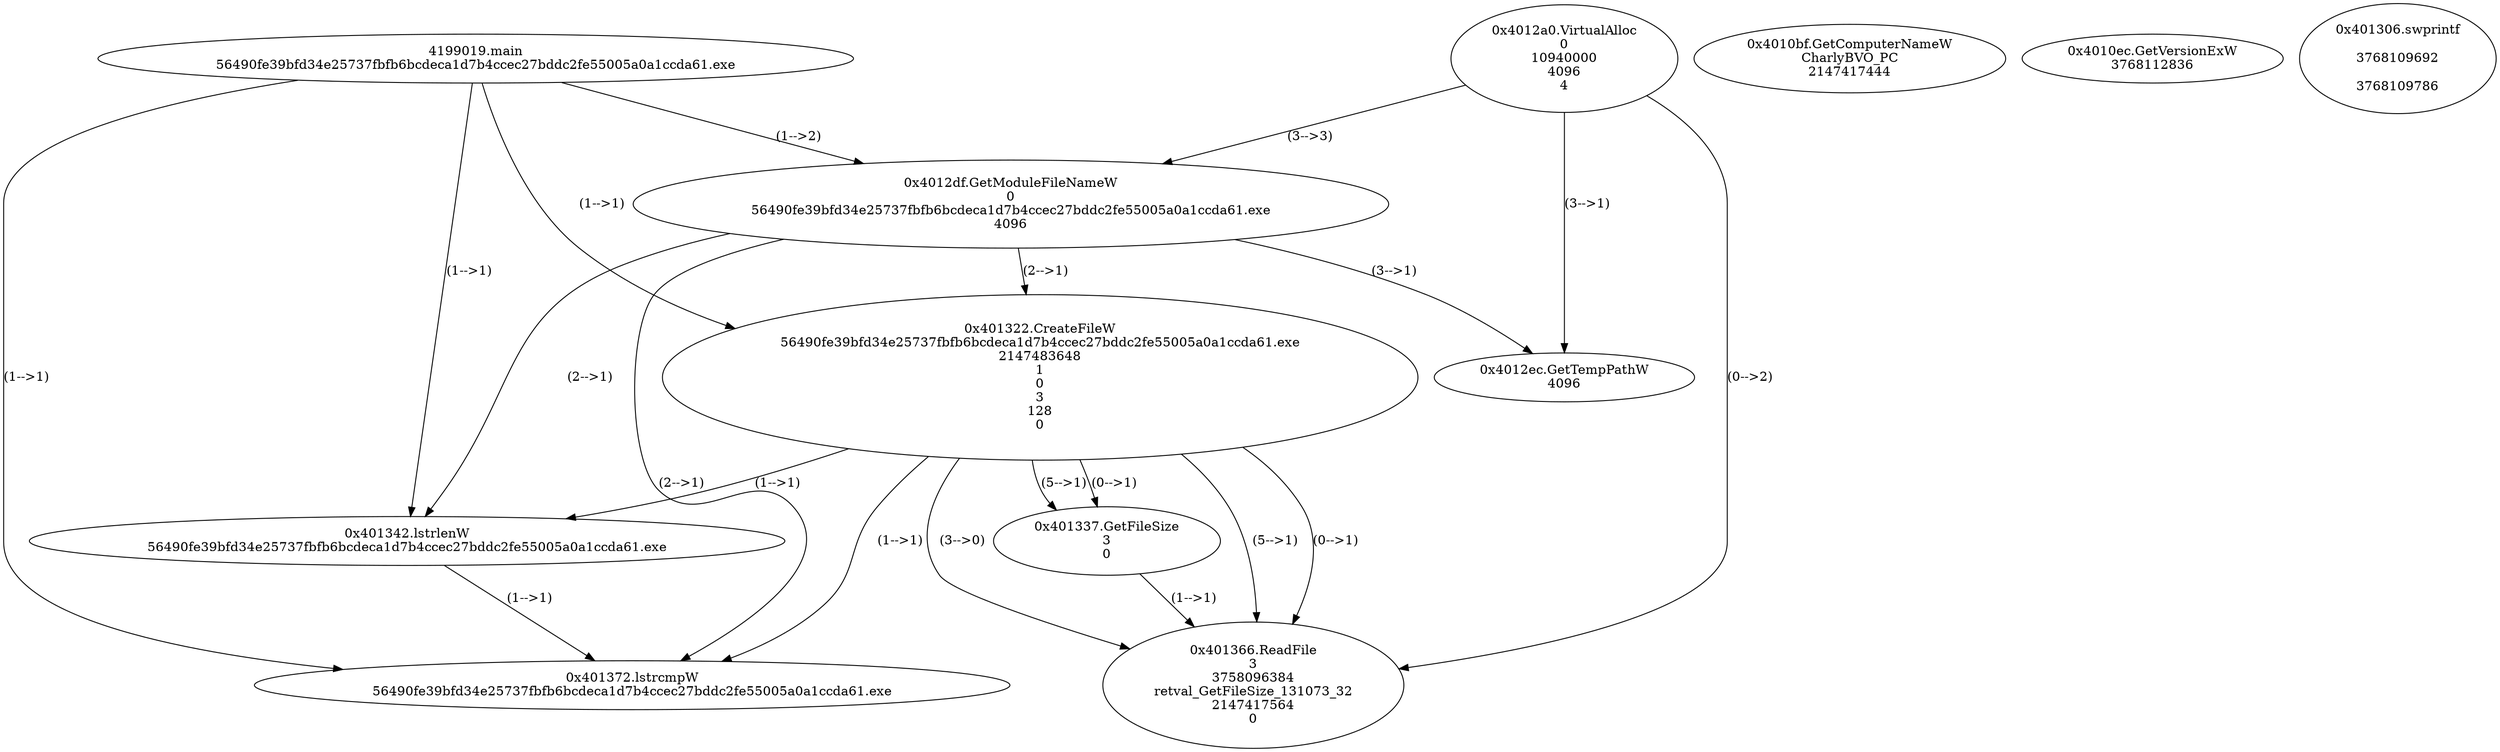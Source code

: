 // Global SCDG with merge call
digraph {
	0 [label="4199019.main
56490fe39bfd34e25737fbfb6bcdeca1d7b4ccec27bddc2fe55005a0a1ccda61.exe"]
	1 [label="0x4012a0.VirtualAlloc
0
10940000
4096
4"]
	2 [label="0x4010bf.GetComputerNameW
CharlyBVO_PC
2147417444"]
	3 [label="0x4010ec.GetVersionExW
3768112836"]
	4 [label="0x4012df.GetModuleFileNameW
0
56490fe39bfd34e25737fbfb6bcdeca1d7b4ccec27bddc2fe55005a0a1ccda61.exe
4096"]
	0 -> 4 [label="(1-->2)"]
	1 -> 4 [label="(3-->3)"]
	5 [label="0x4012ec.GetTempPathW
4096
"]
	1 -> 5 [label="(3-->1)"]
	4 -> 5 [label="(3-->1)"]
	6 [label="0x401306.swprintf

3768109692

3768109786"]
	7 [label="0x401322.CreateFileW
56490fe39bfd34e25737fbfb6bcdeca1d7b4ccec27bddc2fe55005a0a1ccda61.exe
2147483648
1
0
3
128
0"]
	0 -> 7 [label="(1-->1)"]
	4 -> 7 [label="(2-->1)"]
	8 [label="0x401337.GetFileSize
3
0"]
	7 -> 8 [label="(5-->1)"]
	7 -> 8 [label="(0-->1)"]
	9 [label="0x401342.lstrlenW
56490fe39bfd34e25737fbfb6bcdeca1d7b4ccec27bddc2fe55005a0a1ccda61.exe"]
	0 -> 9 [label="(1-->1)"]
	4 -> 9 [label="(2-->1)"]
	7 -> 9 [label="(1-->1)"]
	10 [label="0x401366.ReadFile
3
3758096384
retval_GetFileSize_131073_32
2147417564
0"]
	7 -> 10 [label="(5-->1)"]
	7 -> 10 [label="(0-->1)"]
	8 -> 10 [label="(1-->1)"]
	1 -> 10 [label="(0-->2)"]
	7 -> 10 [label="(3-->0)"]
	11 [label="0x401372.lstrcmpW
56490fe39bfd34e25737fbfb6bcdeca1d7b4ccec27bddc2fe55005a0a1ccda61.exe
"]
	0 -> 11 [label="(1-->1)"]
	4 -> 11 [label="(2-->1)"]
	7 -> 11 [label="(1-->1)"]
	9 -> 11 [label="(1-->1)"]
}
